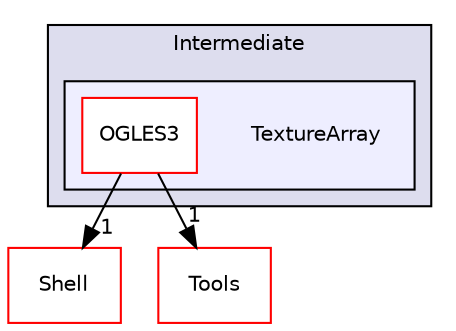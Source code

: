 digraph "PVR/SDK_3.4/Examples/Intermediate/TextureArray" {
  compound=true
  node [ fontsize="10", fontname="Helvetica"];
  edge [ labelfontsize="10", labelfontname="Helvetica"];
  subgraph clusterdir_1fc4701d2c417cbbd376ebdde5d0b37f {
    graph [ bgcolor="#ddddee", pencolor="black", label="Intermediate" fontname="Helvetica", fontsize="10", URL="dir_1fc4701d2c417cbbd376ebdde5d0b37f.html"]
  subgraph clusterdir_b202c8cf8edb93d7f16912cbf7701239 {
    graph [ bgcolor="#eeeeff", pencolor="black", label="" URL="dir_b202c8cf8edb93d7f16912cbf7701239.html"];
    dir_b202c8cf8edb93d7f16912cbf7701239 [shape=plaintext label="TextureArray"];
    dir_667076c2c98a01694fdba8ebb6c966a9 [shape=box label="OGLES3" color="red" fillcolor="white" style="filled" URL="dir_667076c2c98a01694fdba8ebb6c966a9.html"];
  }
  }
  dir_de41955a66a331b990d60d5323117a97 [shape=box label="Shell" fillcolor="white" style="filled" color="red" URL="dir_de41955a66a331b990d60d5323117a97.html"];
  dir_5222bd6691dac9df766f8a52293393a2 [shape=box label="Tools" fillcolor="white" style="filled" color="red" URL="dir_5222bd6691dac9df766f8a52293393a2.html"];
  dir_667076c2c98a01694fdba8ebb6c966a9->dir_de41955a66a331b990d60d5323117a97 [headlabel="1", labeldistance=1.5 headhref="dir_000774_000133.html"];
  dir_667076c2c98a01694fdba8ebb6c966a9->dir_5222bd6691dac9df766f8a52293393a2 [headlabel="1", labeldistance=1.5 headhref="dir_000774_001762.html"];
}
